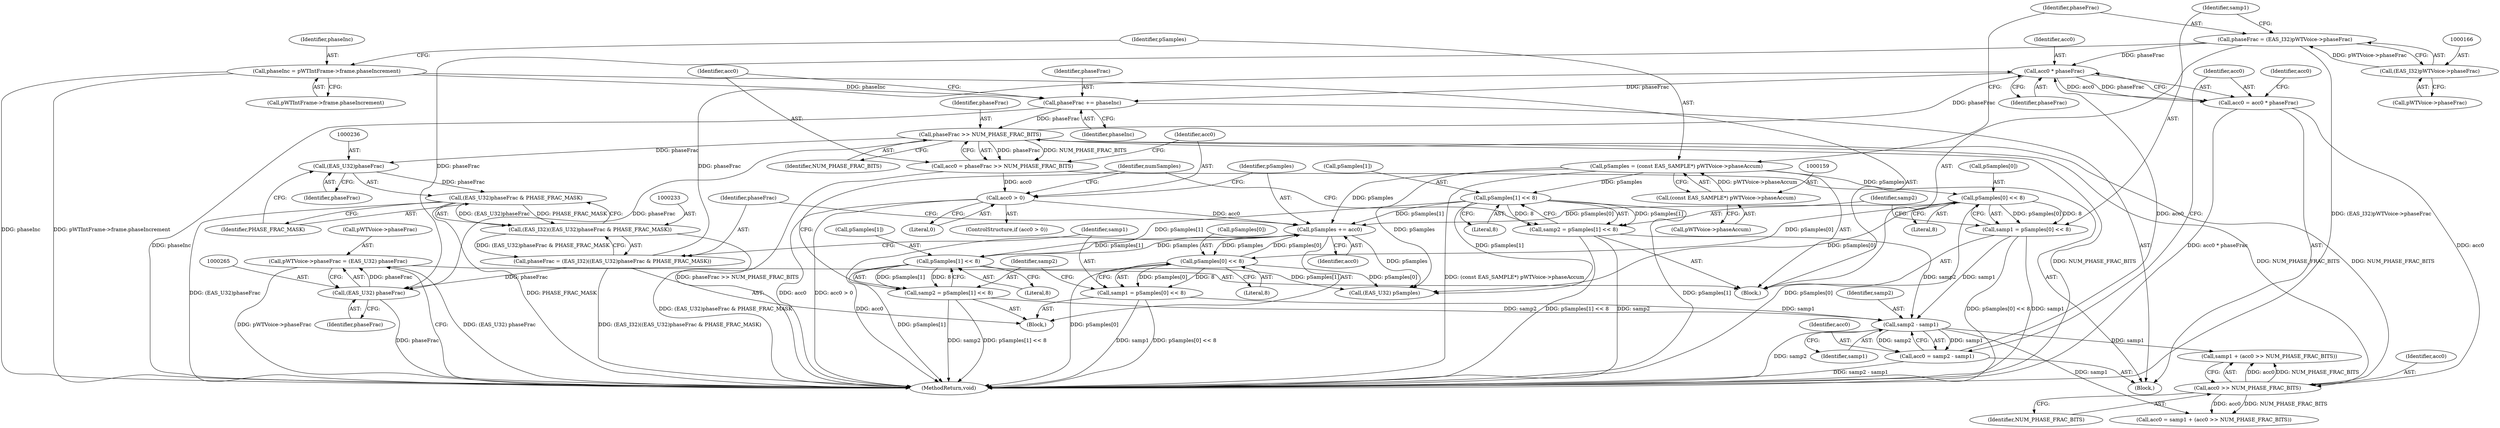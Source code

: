digraph "0_Android_24d7c408c52143bce7b49de82f3913fd8d1219cf_1@pointer" {
"1000260" [label="(Call,pWTVoice->phaseFrac = (EAS_U32) phaseFrac)"];
"1000264" [label="(Call,(EAS_U32) phaseFrac)"];
"1000163" [label="(Call,phaseFrac = (EAS_I32)pWTVoice->phaseFrac)"];
"1000165" [label="(Call,(EAS_I32)pWTVoice->phaseFrac)"];
"1000230" [label="(Call,phaseFrac = (EAS_I32)((EAS_U32)phaseFrac & PHASE_FRAC_MASK))"];
"1000232" [label="(Call,(EAS_I32)((EAS_U32)phaseFrac & PHASE_FRAC_MASK))"];
"1000234" [label="(Call,(EAS_U32)phaseFrac & PHASE_FRAC_MASK)"];
"1000235" [label="(Call,(EAS_U32)phaseFrac)"];
"1000219" [label="(Call,phaseFrac >> NUM_PHASE_FRAC_BITS)"];
"1000214" [label="(Call,phaseFrac += phaseInc)"];
"1000149" [label="(Call,phaseInc = pWTIntFrame->frame.phaseIncrement)"];
"1000195" [label="(Call,acc0 * phaseFrac)"];
"1000188" [label="(Call,acc0 = samp2 - samp1)"];
"1000190" [label="(Call,samp2 - samp1)"];
"1000177" [label="(Call,samp2 = pSamples[1] << 8)"];
"1000179" [label="(Call,pSamples[1] << 8)"];
"1000156" [label="(Call,pSamples = (const EAS_SAMPLE*) pWTVoice->phaseAccum)"];
"1000158" [label="(Call,(const EAS_SAMPLE*) pWTVoice->phaseAccum)"];
"1000246" [label="(Call,samp2 = pSamples[1] << 8)"];
"1000248" [label="(Call,pSamples[1] << 8)"];
"1000227" [label="(Call,pSamples += acc0)"];
"1000223" [label="(Call,acc0 > 0)"];
"1000217" [label="(Call,acc0 = phaseFrac >> NUM_PHASE_FRAC_BITS)"];
"1000172" [label="(Call,pSamples[0] << 8)"];
"1000241" [label="(Call,pSamples[0] << 8)"];
"1000239" [label="(Call,samp1 = pSamples[0] << 8)"];
"1000170" [label="(Call,samp1 = pSamples[0] << 8)"];
"1000202" [label="(Call,acc0 >> NUM_PHASE_FRAC_BITS)"];
"1000193" [label="(Call,acc0 = acc0 * phaseFrac)"];
"1000227" [label="(Call,pSamples += acc0)"];
"1000224" [label="(Identifier,acc0)"];
"1000173" [label="(Call,pSamples[0])"];
"1000190" [label="(Call,samp2 - samp1)"];
"1000204" [label="(Identifier,NUM_PHASE_FRAC_BITS)"];
"1000177" [label="(Call,samp2 = pSamples[1] << 8)"];
"1000267" [label="(MethodReturn,void)"];
"1000194" [label="(Identifier,acc0)"];
"1000241" [label="(Call,pSamples[0] << 8)"];
"1000192" [label="(Identifier,samp1)"];
"1000226" [label="(Block,)"];
"1000239" [label="(Call,samp1 = pSamples[0] << 8)"];
"1000156" [label="(Call,pSamples = (const EAS_SAMPLE*) pWTVoice->phaseAccum)"];
"1000220" [label="(Identifier,phaseFrac)"];
"1000150" [label="(Identifier,phaseInc)"];
"1000218" [label="(Identifier,acc0)"];
"1000200" [label="(Call,samp1 + (acc0 >> NUM_PHASE_FRAC_BITS))"];
"1000186" [label="(Identifier,numSamples)"];
"1000252" [label="(Literal,8)"];
"1000195" [label="(Call,acc0 * phaseFrac)"];
"1000203" [label="(Identifier,acc0)"];
"1000264" [label="(Call,(EAS_U32) phaseFrac)"];
"1000247" [label="(Identifier,samp2)"];
"1000119" [label="(Block,)"];
"1000230" [label="(Call,phaseFrac = (EAS_I32)((EAS_U32)phaseFrac & PHASE_FRAC_MASK))"];
"1000164" [label="(Identifier,phaseFrac)"];
"1000257" [label="(Call,(EAS_U32) pSamples)"];
"1000191" [label="(Identifier,samp2)"];
"1000261" [label="(Call,pWTVoice->phaseFrac)"];
"1000198" [label="(Call,acc0 = samp1 + (acc0 >> NUM_PHASE_FRAC_BITS))"];
"1000219" [label="(Call,phaseFrac >> NUM_PHASE_FRAC_BITS)"];
"1000266" [label="(Identifier,phaseFrac)"];
"1000240" [label="(Identifier,samp1)"];
"1000171" [label="(Identifier,samp1)"];
"1000234" [label="(Call,(EAS_U32)phaseFrac & PHASE_FRAC_MASK)"];
"1000217" [label="(Call,acc0 = phaseFrac >> NUM_PHASE_FRAC_BITS)"];
"1000214" [label="(Call,phaseFrac += phaseInc)"];
"1000187" [label="(Block,)"];
"1000157" [label="(Identifier,pSamples)"];
"1000197" [label="(Identifier,phaseFrac)"];
"1000178" [label="(Identifier,samp2)"];
"1000183" [label="(Literal,8)"];
"1000229" [label="(Identifier,acc0)"];
"1000248" [label="(Call,pSamples[1] << 8)"];
"1000199" [label="(Identifier,acc0)"];
"1000189" [label="(Identifier,acc0)"];
"1000249" [label="(Call,pSamples[1])"];
"1000176" [label="(Literal,8)"];
"1000170" [label="(Call,samp1 = pSamples[0] << 8)"];
"1000235" [label="(Call,(EAS_U32)phaseFrac)"];
"1000231" [label="(Identifier,phaseFrac)"];
"1000260" [label="(Call,pWTVoice->phaseFrac = (EAS_U32) phaseFrac)"];
"1000221" [label="(Identifier,NUM_PHASE_FRAC_BITS)"];
"1000245" [label="(Literal,8)"];
"1000215" [label="(Identifier,phaseFrac)"];
"1000237" [label="(Identifier,phaseFrac)"];
"1000158" [label="(Call,(const EAS_SAMPLE*) pWTVoice->phaseAccum)"];
"1000196" [label="(Identifier,acc0)"];
"1000242" [label="(Call,pSamples[0])"];
"1000180" [label="(Call,pSamples[1])"];
"1000163" [label="(Call,phaseFrac = (EAS_I32)pWTVoice->phaseFrac)"];
"1000238" [label="(Identifier,PHASE_FRAC_MASK)"];
"1000149" [label="(Call,phaseInc = pWTIntFrame->frame.phaseIncrement)"];
"1000228" [label="(Identifier,pSamples)"];
"1000223" [label="(Call,acc0 > 0)"];
"1000232" [label="(Call,(EAS_I32)((EAS_U32)phaseFrac & PHASE_FRAC_MASK))"];
"1000225" [label="(Literal,0)"];
"1000188" [label="(Call,acc0 = samp2 - samp1)"];
"1000216" [label="(Identifier,phaseInc)"];
"1000172" [label="(Call,pSamples[0] << 8)"];
"1000246" [label="(Call,samp2 = pSamples[1] << 8)"];
"1000179" [label="(Call,pSamples[1] << 8)"];
"1000160" [label="(Call,pWTVoice->phaseAccum)"];
"1000202" [label="(Call,acc0 >> NUM_PHASE_FRAC_BITS)"];
"1000193" [label="(Call,acc0 = acc0 * phaseFrac)"];
"1000167" [label="(Call,pWTVoice->phaseFrac)"];
"1000222" [label="(ControlStructure,if (acc0 > 0))"];
"1000151" [label="(Call,pWTIntFrame->frame.phaseIncrement)"];
"1000165" [label="(Call,(EAS_I32)pWTVoice->phaseFrac)"];
"1000260" -> "1000119"  [label="AST: "];
"1000260" -> "1000264"  [label="CFG: "];
"1000261" -> "1000260"  [label="AST: "];
"1000264" -> "1000260"  [label="AST: "];
"1000267" -> "1000260"  [label="CFG: "];
"1000260" -> "1000267"  [label="DDG: (EAS_U32) phaseFrac"];
"1000260" -> "1000267"  [label="DDG: pWTVoice->phaseFrac"];
"1000264" -> "1000260"  [label="DDG: phaseFrac"];
"1000264" -> "1000266"  [label="CFG: "];
"1000265" -> "1000264"  [label="AST: "];
"1000266" -> "1000264"  [label="AST: "];
"1000264" -> "1000267"  [label="DDG: phaseFrac"];
"1000163" -> "1000264"  [label="DDG: phaseFrac"];
"1000230" -> "1000264"  [label="DDG: phaseFrac"];
"1000219" -> "1000264"  [label="DDG: phaseFrac"];
"1000163" -> "1000119"  [label="AST: "];
"1000163" -> "1000165"  [label="CFG: "];
"1000164" -> "1000163"  [label="AST: "];
"1000165" -> "1000163"  [label="AST: "];
"1000171" -> "1000163"  [label="CFG: "];
"1000163" -> "1000267"  [label="DDG: (EAS_I32)pWTVoice->phaseFrac"];
"1000165" -> "1000163"  [label="DDG: pWTVoice->phaseFrac"];
"1000163" -> "1000195"  [label="DDG: phaseFrac"];
"1000165" -> "1000167"  [label="CFG: "];
"1000166" -> "1000165"  [label="AST: "];
"1000167" -> "1000165"  [label="AST: "];
"1000230" -> "1000226"  [label="AST: "];
"1000230" -> "1000232"  [label="CFG: "];
"1000231" -> "1000230"  [label="AST: "];
"1000232" -> "1000230"  [label="AST: "];
"1000240" -> "1000230"  [label="CFG: "];
"1000230" -> "1000267"  [label="DDG: (EAS_I32)((EAS_U32)phaseFrac & PHASE_FRAC_MASK)"];
"1000230" -> "1000195"  [label="DDG: phaseFrac"];
"1000232" -> "1000230"  [label="DDG: (EAS_U32)phaseFrac & PHASE_FRAC_MASK"];
"1000232" -> "1000234"  [label="CFG: "];
"1000233" -> "1000232"  [label="AST: "];
"1000234" -> "1000232"  [label="AST: "];
"1000232" -> "1000267"  [label="DDG: (EAS_U32)phaseFrac & PHASE_FRAC_MASK"];
"1000234" -> "1000232"  [label="DDG: (EAS_U32)phaseFrac"];
"1000234" -> "1000232"  [label="DDG: PHASE_FRAC_MASK"];
"1000234" -> "1000238"  [label="CFG: "];
"1000235" -> "1000234"  [label="AST: "];
"1000238" -> "1000234"  [label="AST: "];
"1000234" -> "1000267"  [label="DDG: (EAS_U32)phaseFrac"];
"1000234" -> "1000267"  [label="DDG: PHASE_FRAC_MASK"];
"1000235" -> "1000234"  [label="DDG: phaseFrac"];
"1000235" -> "1000237"  [label="CFG: "];
"1000236" -> "1000235"  [label="AST: "];
"1000237" -> "1000235"  [label="AST: "];
"1000238" -> "1000235"  [label="CFG: "];
"1000219" -> "1000235"  [label="DDG: phaseFrac"];
"1000219" -> "1000217"  [label="AST: "];
"1000219" -> "1000221"  [label="CFG: "];
"1000220" -> "1000219"  [label="AST: "];
"1000221" -> "1000219"  [label="AST: "];
"1000217" -> "1000219"  [label="CFG: "];
"1000219" -> "1000267"  [label="DDG: NUM_PHASE_FRAC_BITS"];
"1000219" -> "1000195"  [label="DDG: phaseFrac"];
"1000219" -> "1000202"  [label="DDG: NUM_PHASE_FRAC_BITS"];
"1000219" -> "1000217"  [label="DDG: phaseFrac"];
"1000219" -> "1000217"  [label="DDG: NUM_PHASE_FRAC_BITS"];
"1000214" -> "1000219"  [label="DDG: phaseFrac"];
"1000202" -> "1000219"  [label="DDG: NUM_PHASE_FRAC_BITS"];
"1000214" -> "1000187"  [label="AST: "];
"1000214" -> "1000216"  [label="CFG: "];
"1000215" -> "1000214"  [label="AST: "];
"1000216" -> "1000214"  [label="AST: "];
"1000218" -> "1000214"  [label="CFG: "];
"1000214" -> "1000267"  [label="DDG: phaseInc"];
"1000149" -> "1000214"  [label="DDG: phaseInc"];
"1000195" -> "1000214"  [label="DDG: phaseFrac"];
"1000149" -> "1000119"  [label="AST: "];
"1000149" -> "1000151"  [label="CFG: "];
"1000150" -> "1000149"  [label="AST: "];
"1000151" -> "1000149"  [label="AST: "];
"1000157" -> "1000149"  [label="CFG: "];
"1000149" -> "1000267"  [label="DDG: pWTIntFrame->frame.phaseIncrement"];
"1000149" -> "1000267"  [label="DDG: phaseInc"];
"1000195" -> "1000193"  [label="AST: "];
"1000195" -> "1000197"  [label="CFG: "];
"1000196" -> "1000195"  [label="AST: "];
"1000197" -> "1000195"  [label="AST: "];
"1000193" -> "1000195"  [label="CFG: "];
"1000195" -> "1000193"  [label="DDG: acc0"];
"1000195" -> "1000193"  [label="DDG: phaseFrac"];
"1000188" -> "1000195"  [label="DDG: acc0"];
"1000188" -> "1000187"  [label="AST: "];
"1000188" -> "1000190"  [label="CFG: "];
"1000189" -> "1000188"  [label="AST: "];
"1000190" -> "1000188"  [label="AST: "];
"1000194" -> "1000188"  [label="CFG: "];
"1000188" -> "1000267"  [label="DDG: samp2 - samp1"];
"1000190" -> "1000188"  [label="DDG: samp2"];
"1000190" -> "1000188"  [label="DDG: samp1"];
"1000190" -> "1000192"  [label="CFG: "];
"1000191" -> "1000190"  [label="AST: "];
"1000192" -> "1000190"  [label="AST: "];
"1000190" -> "1000267"  [label="DDG: samp2"];
"1000177" -> "1000190"  [label="DDG: samp2"];
"1000246" -> "1000190"  [label="DDG: samp2"];
"1000239" -> "1000190"  [label="DDG: samp1"];
"1000170" -> "1000190"  [label="DDG: samp1"];
"1000190" -> "1000198"  [label="DDG: samp1"];
"1000190" -> "1000200"  [label="DDG: samp1"];
"1000177" -> "1000119"  [label="AST: "];
"1000177" -> "1000179"  [label="CFG: "];
"1000178" -> "1000177"  [label="AST: "];
"1000179" -> "1000177"  [label="AST: "];
"1000186" -> "1000177"  [label="CFG: "];
"1000177" -> "1000267"  [label="DDG: pSamples[1] << 8"];
"1000177" -> "1000267"  [label="DDG: samp2"];
"1000179" -> "1000177"  [label="DDG: pSamples[1]"];
"1000179" -> "1000177"  [label="DDG: 8"];
"1000179" -> "1000183"  [label="CFG: "];
"1000180" -> "1000179"  [label="AST: "];
"1000183" -> "1000179"  [label="AST: "];
"1000179" -> "1000267"  [label="DDG: pSamples[1]"];
"1000156" -> "1000179"  [label="DDG: pSamples"];
"1000179" -> "1000227"  [label="DDG: pSamples[1]"];
"1000179" -> "1000248"  [label="DDG: pSamples[1]"];
"1000179" -> "1000257"  [label="DDG: pSamples[1]"];
"1000156" -> "1000119"  [label="AST: "];
"1000156" -> "1000158"  [label="CFG: "];
"1000157" -> "1000156"  [label="AST: "];
"1000158" -> "1000156"  [label="AST: "];
"1000164" -> "1000156"  [label="CFG: "];
"1000156" -> "1000267"  [label="DDG: (const EAS_SAMPLE*) pWTVoice->phaseAccum"];
"1000158" -> "1000156"  [label="DDG: pWTVoice->phaseAccum"];
"1000156" -> "1000172"  [label="DDG: pSamples"];
"1000156" -> "1000227"  [label="DDG: pSamples"];
"1000156" -> "1000257"  [label="DDG: pSamples"];
"1000158" -> "1000160"  [label="CFG: "];
"1000159" -> "1000158"  [label="AST: "];
"1000160" -> "1000158"  [label="AST: "];
"1000246" -> "1000226"  [label="AST: "];
"1000246" -> "1000248"  [label="CFG: "];
"1000247" -> "1000246"  [label="AST: "];
"1000248" -> "1000246"  [label="AST: "];
"1000186" -> "1000246"  [label="CFG: "];
"1000246" -> "1000267"  [label="DDG: pSamples[1] << 8"];
"1000246" -> "1000267"  [label="DDG: samp2"];
"1000248" -> "1000246"  [label="DDG: pSamples[1]"];
"1000248" -> "1000246"  [label="DDG: 8"];
"1000248" -> "1000252"  [label="CFG: "];
"1000249" -> "1000248"  [label="AST: "];
"1000252" -> "1000248"  [label="AST: "];
"1000248" -> "1000267"  [label="DDG: pSamples[1]"];
"1000248" -> "1000227"  [label="DDG: pSamples[1]"];
"1000227" -> "1000248"  [label="DDG: pSamples"];
"1000248" -> "1000257"  [label="DDG: pSamples[1]"];
"1000227" -> "1000226"  [label="AST: "];
"1000227" -> "1000229"  [label="CFG: "];
"1000228" -> "1000227"  [label="AST: "];
"1000229" -> "1000227"  [label="AST: "];
"1000231" -> "1000227"  [label="CFG: "];
"1000227" -> "1000267"  [label="DDG: acc0"];
"1000223" -> "1000227"  [label="DDG: acc0"];
"1000172" -> "1000227"  [label="DDG: pSamples[0]"];
"1000241" -> "1000227"  [label="DDG: pSamples[0]"];
"1000227" -> "1000241"  [label="DDG: pSamples"];
"1000227" -> "1000257"  [label="DDG: pSamples"];
"1000223" -> "1000222"  [label="AST: "];
"1000223" -> "1000225"  [label="CFG: "];
"1000224" -> "1000223"  [label="AST: "];
"1000225" -> "1000223"  [label="AST: "];
"1000186" -> "1000223"  [label="CFG: "];
"1000228" -> "1000223"  [label="CFG: "];
"1000223" -> "1000267"  [label="DDG: acc0 > 0"];
"1000223" -> "1000267"  [label="DDG: acc0"];
"1000217" -> "1000223"  [label="DDG: acc0"];
"1000217" -> "1000187"  [label="AST: "];
"1000218" -> "1000217"  [label="AST: "];
"1000224" -> "1000217"  [label="CFG: "];
"1000217" -> "1000267"  [label="DDG: phaseFrac >> NUM_PHASE_FRAC_BITS"];
"1000172" -> "1000170"  [label="AST: "];
"1000172" -> "1000176"  [label="CFG: "];
"1000173" -> "1000172"  [label="AST: "];
"1000176" -> "1000172"  [label="AST: "];
"1000170" -> "1000172"  [label="CFG: "];
"1000172" -> "1000267"  [label="DDG: pSamples[0]"];
"1000172" -> "1000170"  [label="DDG: pSamples[0]"];
"1000172" -> "1000170"  [label="DDG: 8"];
"1000172" -> "1000241"  [label="DDG: pSamples[0]"];
"1000172" -> "1000257"  [label="DDG: pSamples[0]"];
"1000241" -> "1000239"  [label="AST: "];
"1000241" -> "1000245"  [label="CFG: "];
"1000242" -> "1000241"  [label="AST: "];
"1000245" -> "1000241"  [label="AST: "];
"1000239" -> "1000241"  [label="CFG: "];
"1000241" -> "1000267"  [label="DDG: pSamples[0]"];
"1000241" -> "1000239"  [label="DDG: pSamples[0]"];
"1000241" -> "1000239"  [label="DDG: 8"];
"1000241" -> "1000257"  [label="DDG: pSamples[0]"];
"1000239" -> "1000226"  [label="AST: "];
"1000240" -> "1000239"  [label="AST: "];
"1000247" -> "1000239"  [label="CFG: "];
"1000239" -> "1000267"  [label="DDG: samp1"];
"1000239" -> "1000267"  [label="DDG: pSamples[0] << 8"];
"1000170" -> "1000119"  [label="AST: "];
"1000171" -> "1000170"  [label="AST: "];
"1000178" -> "1000170"  [label="CFG: "];
"1000170" -> "1000267"  [label="DDG: pSamples[0] << 8"];
"1000170" -> "1000267"  [label="DDG: samp1"];
"1000202" -> "1000200"  [label="AST: "];
"1000202" -> "1000204"  [label="CFG: "];
"1000203" -> "1000202"  [label="AST: "];
"1000204" -> "1000202"  [label="AST: "];
"1000200" -> "1000202"  [label="CFG: "];
"1000202" -> "1000198"  [label="DDG: acc0"];
"1000202" -> "1000198"  [label="DDG: NUM_PHASE_FRAC_BITS"];
"1000202" -> "1000200"  [label="DDG: acc0"];
"1000202" -> "1000200"  [label="DDG: NUM_PHASE_FRAC_BITS"];
"1000193" -> "1000202"  [label="DDG: acc0"];
"1000193" -> "1000187"  [label="AST: "];
"1000194" -> "1000193"  [label="AST: "];
"1000199" -> "1000193"  [label="CFG: "];
"1000193" -> "1000267"  [label="DDG: acc0 * phaseFrac"];
}
